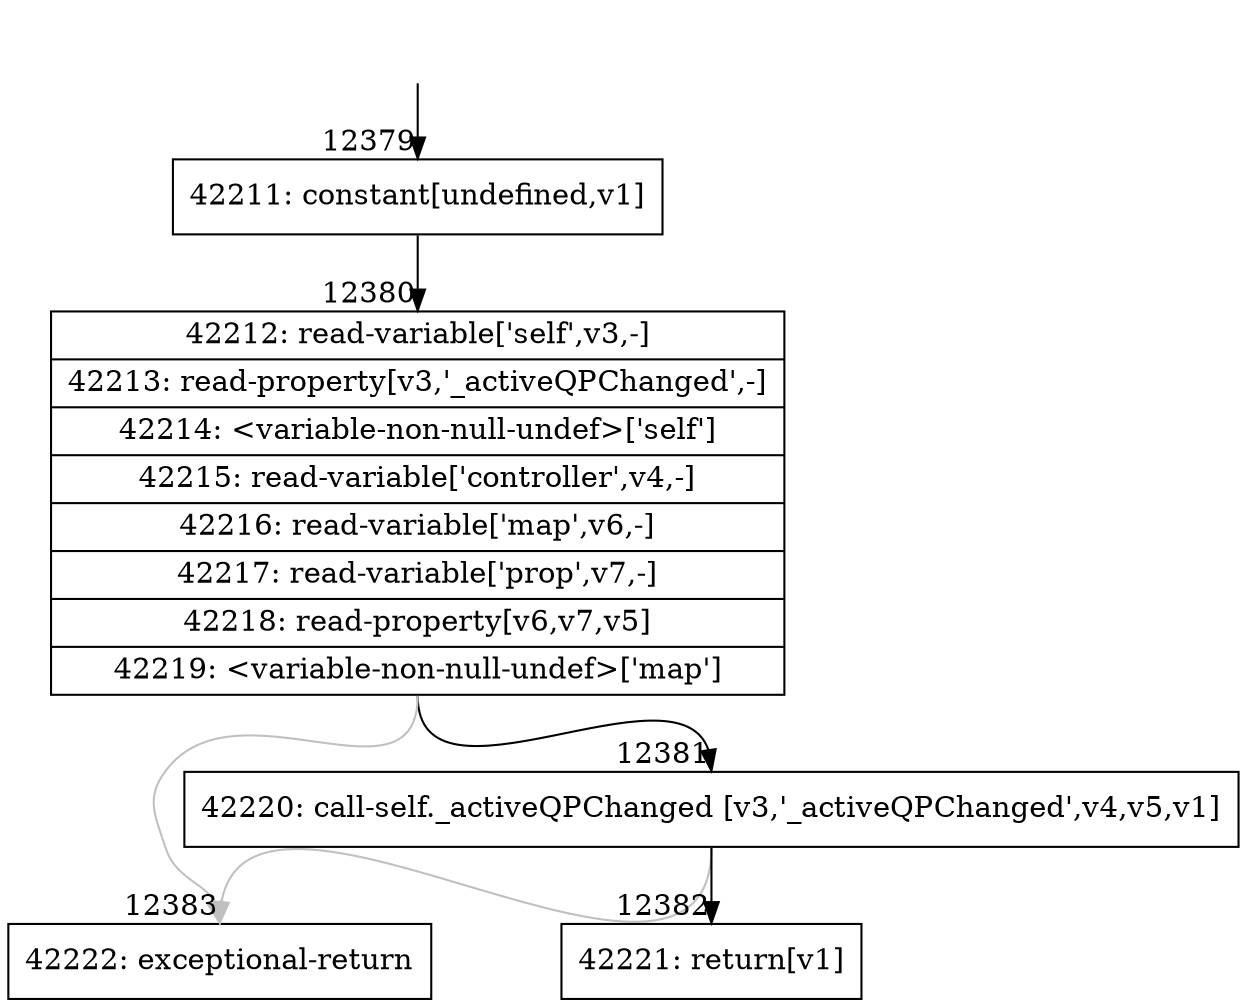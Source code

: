 digraph {
rankdir="TD"
BB_entry1031[shape=none,label=""];
BB_entry1031 -> BB12379 [tailport=s, headport=n, headlabel="    12379"]
BB12379 [shape=record label="{42211: constant[undefined,v1]}" ] 
BB12379 -> BB12380 [tailport=s, headport=n, headlabel="      12380"]
BB12380 [shape=record label="{42212: read-variable['self',v3,-]|42213: read-property[v3,'_activeQPChanged',-]|42214: \<variable-non-null-undef\>['self']|42215: read-variable['controller',v4,-]|42216: read-variable['map',v6,-]|42217: read-variable['prop',v7,-]|42218: read-property[v6,v7,v5]|42219: \<variable-non-null-undef\>['map']}" ] 
BB12380 -> BB12381 [tailport=s, headport=n, headlabel="      12381"]
BB12380 -> BB12383 [tailport=s, headport=n, color=gray, headlabel="      12383"]
BB12381 [shape=record label="{42220: call-self._activeQPChanged [v3,'_activeQPChanged',v4,v5,v1]}" ] 
BB12381 -> BB12382 [tailport=s, headport=n, headlabel="      12382"]
BB12381 -> BB12383 [tailport=s, headport=n, color=gray]
BB12382 [shape=record label="{42221: return[v1]}" ] 
BB12383 [shape=record label="{42222: exceptional-return}" ] 
//#$~ 22804
}
